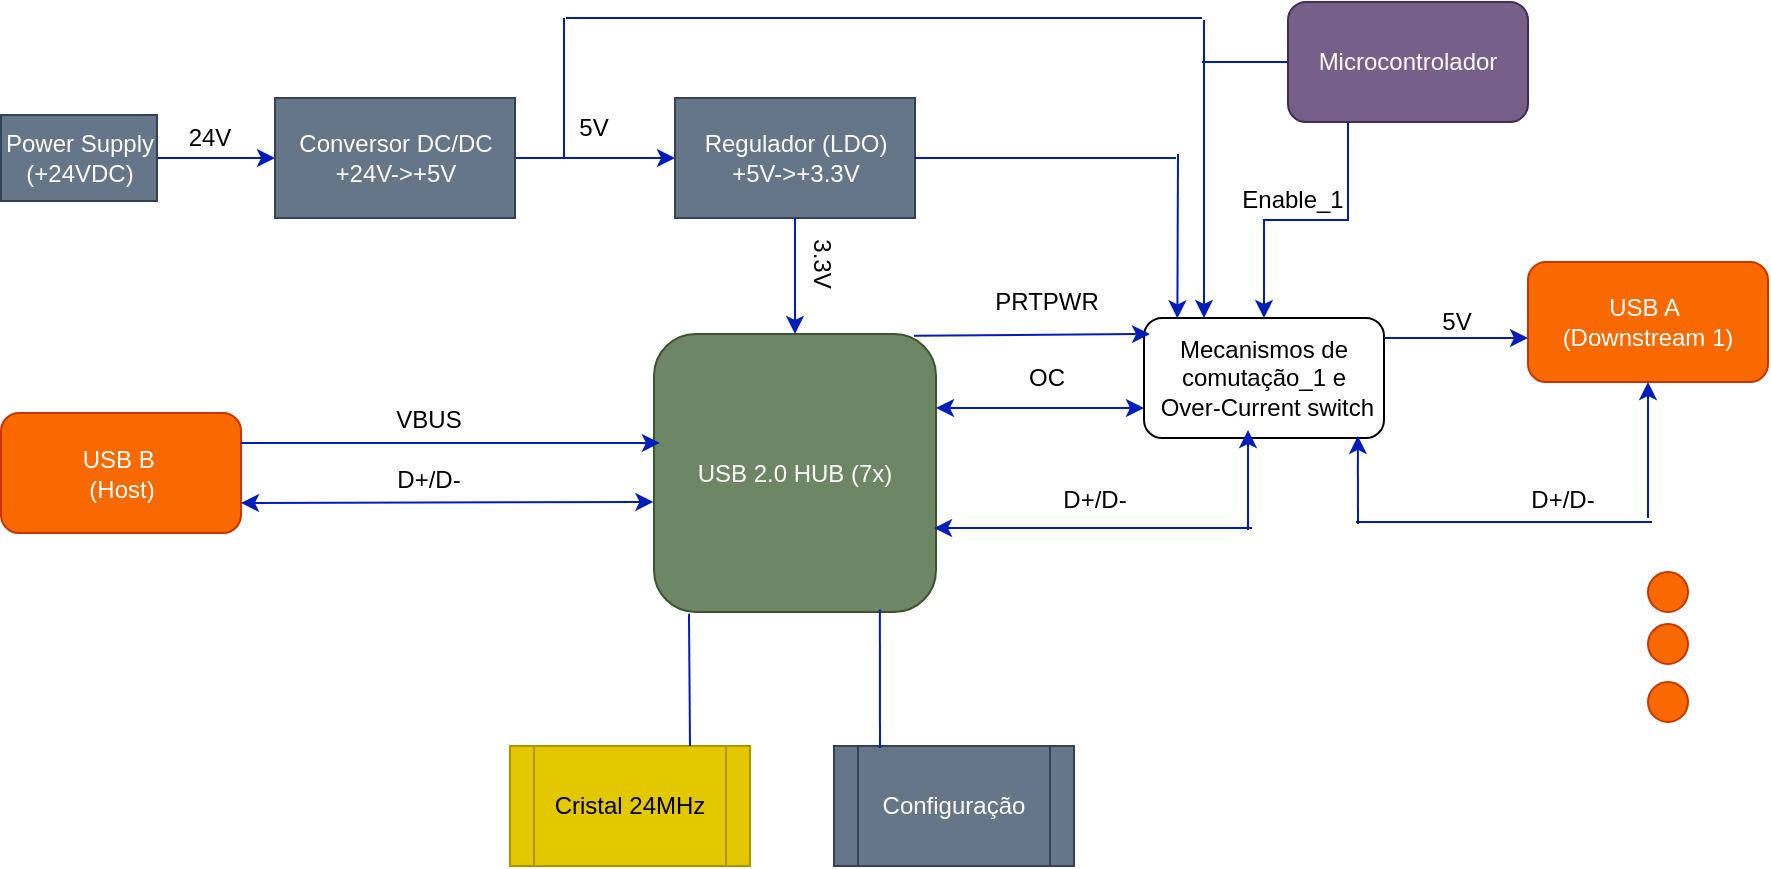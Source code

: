 <mxfile version="21.3.2" type="github">
  <diagram name="Página-1" id="ZTQCTa8oVHvdBEJfnDKB">
    <mxGraphModel dx="934" dy="906" grid="0" gridSize="10" guides="1" tooltips="1" connect="1" arrows="1" fold="1" page="0" pageScale="1" pageWidth="827" pageHeight="1169" background="#ffffff" math="0" shadow="0">
      <root>
        <mxCell id="0" />
        <mxCell id="1" parent="0" />
        <mxCell id="vJJrtMUxVcobKQH2LcpP-1" value="USB 2.0 HUB (7x)" style="rounded=1;whiteSpace=wrap;html=1;fillColor=#6d8764;strokeColor=#3A5431;fontColor=#ffffff;" parent="1" vertex="1">
          <mxGeometry x="329" y="163" width="141" height="139" as="geometry" />
        </mxCell>
        <mxCell id="vJJrtMUxVcobKQH2LcpP-11" value="" style="edgeStyle=orthogonalEdgeStyle;rounded=0;orthogonalLoop=1;jettySize=auto;html=1;fillColor=#0050ef;strokeColor=#001DBC;" parent="1" source="vJJrtMUxVcobKQH2LcpP-4" target="vJJrtMUxVcobKQH2LcpP-10" edge="1">
          <mxGeometry relative="1" as="geometry" />
        </mxCell>
        <mxCell id="vJJrtMUxVcobKQH2LcpP-4" value="Power Supply (+24VDC)" style="rounded=0;whiteSpace=wrap;html=1;fillColor=#647687;fontColor=#ffffff;strokeColor=#314354;" parent="1" vertex="1">
          <mxGeometry x="2.5" y="53.5" width="78" height="43" as="geometry" />
        </mxCell>
        <mxCell id="vJJrtMUxVcobKQH2LcpP-13" value="" style="edgeStyle=orthogonalEdgeStyle;rounded=0;orthogonalLoop=1;jettySize=auto;html=1;fillColor=#0050ef;strokeColor=#001DBC;" parent="1" source="vJJrtMUxVcobKQH2LcpP-10" target="vJJrtMUxVcobKQH2LcpP-12" edge="1">
          <mxGeometry relative="1" as="geometry" />
        </mxCell>
        <mxCell id="vJJrtMUxVcobKQH2LcpP-10" value="Conversor DC/DC&lt;br&gt;+24V-&amp;gt;+5V" style="whiteSpace=wrap;html=1;fillColor=#647687;strokeColor=#314354;fontColor=#ffffff;rounded=0;" parent="1" vertex="1">
          <mxGeometry x="139.5" y="45" width="120" height="60" as="geometry" />
        </mxCell>
        <mxCell id="vJJrtMUxVcobKQH2LcpP-12" value="Regulador (LDO) &lt;br&gt;+5V-&amp;gt;+3.3V" style="whiteSpace=wrap;html=1;fillColor=#647687;strokeColor=#314354;fontColor=#ffffff;rounded=0;" parent="1" vertex="1">
          <mxGeometry x="339.5" y="45" width="120" height="60" as="geometry" />
        </mxCell>
        <mxCell id="vJJrtMUxVcobKQH2LcpP-14" value="Cristal 24MHz" style="shape=process;whiteSpace=wrap;html=1;backgroundOutline=1;fillColor=#e3c800;fontColor=#000000;strokeColor=#B09500;" parent="1" vertex="1">
          <mxGeometry x="257" y="369" width="120" height="60" as="geometry" />
        </mxCell>
        <mxCell id="vJJrtMUxVcobKQH2LcpP-15" value="" style="endArrow=none;html=1;rounded=0;exitX=0.75;exitY=0;exitDx=0;exitDy=0;fillColor=#0050ef;strokeColor=#001DBC;entryX=0.124;entryY=1.006;entryDx=0;entryDy=0;entryPerimeter=0;" parent="1" source="vJJrtMUxVcobKQH2LcpP-14" target="vJJrtMUxVcobKQH2LcpP-1" edge="1">
          <mxGeometry width="50" height="50" relative="1" as="geometry">
            <mxPoint x="245.5" y="286" as="sourcePoint" />
            <mxPoint x="351" y="307" as="targetPoint" />
          </mxGeometry>
        </mxCell>
        <mxCell id="vJJrtMUxVcobKQH2LcpP-16" value="" style="endArrow=classic;html=1;rounded=0;exitX=0.5;exitY=1;exitDx=0;exitDy=0;fillColor=#0050ef;strokeColor=#001DBC;" parent="1" source="vJJrtMUxVcobKQH2LcpP-12" target="vJJrtMUxVcobKQH2LcpP-1" edge="1">
          <mxGeometry width="50" height="50" relative="1" as="geometry">
            <mxPoint x="292" y="286" as="sourcePoint" />
            <mxPoint x="342" y="236" as="targetPoint" />
          </mxGeometry>
        </mxCell>
        <mxCell id="vJJrtMUxVcobKQH2LcpP-17" value="&lt;font color=&quot;#ffffff&quot;&gt;USB B&amp;nbsp;&lt;br&gt;(Host)&lt;br&gt;&lt;/font&gt;" style="rounded=1;whiteSpace=wrap;html=1;fillColor=#fa6800;fontColor=#000000;strokeColor=#C73500;" parent="1" vertex="1">
          <mxGeometry x="2.5" y="202.5" width="120" height="60" as="geometry" />
        </mxCell>
        <mxCell id="vJJrtMUxVcobKQH2LcpP-18" value="24V" style="text;html=1;align=center;verticalAlign=middle;whiteSpace=wrap;rounded=0;fillColor=none;labelBackgroundColor=none;fontColor=#000000;" parent="1" vertex="1">
          <mxGeometry x="77" y="50" width="60" height="30" as="geometry" />
        </mxCell>
        <mxCell id="vJJrtMUxVcobKQH2LcpP-19" value="5V" style="text;html=1;align=center;verticalAlign=middle;whiteSpace=wrap;rounded=0;fillColor=none;labelBackgroundColor=none;fontColor=#000000;" parent="1" vertex="1">
          <mxGeometry x="269" y="45" width="60" height="30" as="geometry" />
        </mxCell>
        <mxCell id="vJJrtMUxVcobKQH2LcpP-20" value="3.3V" style="text;html=1;align=center;verticalAlign=middle;whiteSpace=wrap;rounded=0;fillColor=none;labelBackgroundColor=none;fontColor=#000000;rotation=90;" parent="1" vertex="1">
          <mxGeometry x="383" y="113" width="60" height="30" as="geometry" />
        </mxCell>
        <mxCell id="vJJrtMUxVcobKQH2LcpP-21" value="" style="endArrow=classic;html=1;rounded=0;exitX=1;exitY=0.25;exitDx=0;exitDy=0;fillColor=#0050ef;strokeColor=#001DBC;entryX=0.021;entryY=0.392;entryDx=0;entryDy=0;entryPerimeter=0;" parent="1" source="vJJrtMUxVcobKQH2LcpP-17" target="vJJrtMUxVcobKQH2LcpP-1" edge="1">
          <mxGeometry width="50" height="50" relative="1" as="geometry">
            <mxPoint x="326" y="238" as="sourcePoint" />
            <mxPoint x="329" y="215" as="targetPoint" />
          </mxGeometry>
        </mxCell>
        <mxCell id="vJJrtMUxVcobKQH2LcpP-23" value="" style="endArrow=classic;startArrow=classic;html=1;rounded=0;exitX=1;exitY=0.75;exitDx=0;exitDy=0;entryX=-0.002;entryY=0.604;entryDx=0;entryDy=0;entryPerimeter=0;fillColor=#0050ef;strokeColor=#001DBC;" parent="1" source="vJJrtMUxVcobKQH2LcpP-17" target="vJJrtMUxVcobKQH2LcpP-1" edge="1">
          <mxGeometry width="50" height="50" relative="1" as="geometry">
            <mxPoint x="326" y="238" as="sourcePoint" />
            <mxPoint x="376" y="188" as="targetPoint" />
          </mxGeometry>
        </mxCell>
        <mxCell id="vJJrtMUxVcobKQH2LcpP-26" value="&lt;font color=&quot;#000000&quot;&gt;VBUS&lt;/font&gt;" style="text;html=1;align=center;verticalAlign=middle;resizable=0;points=[];autosize=1;strokeColor=none;fillColor=none;" parent="1" vertex="1">
          <mxGeometry x="190" y="193" width="51" height="26" as="geometry" />
        </mxCell>
        <mxCell id="vJJrtMUxVcobKQH2LcpP-27" value="&lt;font color=&quot;#000000&quot;&gt;D+/D-&lt;/font&gt;" style="text;html=1;align=center;verticalAlign=middle;resizable=0;points=[];autosize=1;strokeColor=none;fillColor=none;" parent="1" vertex="1">
          <mxGeometry x="191" y="223" width="50" height="26" as="geometry" />
        </mxCell>
        <mxCell id="vJJrtMUxVcobKQH2LcpP-28" value="Mecanismos de comutação_1 e&lt;br&gt;&amp;nbsp;Over-Current switch" style="rounded=1;whiteSpace=wrap;html=1;" parent="1" vertex="1">
          <mxGeometry x="574" y="155" width="120" height="60" as="geometry" />
        </mxCell>
        <mxCell id="vJJrtMUxVcobKQH2LcpP-30" value="" style="endArrow=none;html=1;rounded=0;exitX=0.25;exitY=1;exitDx=0;exitDy=0;fillColor=#0050ef;strokeColor=#001DBC;" parent="1" source="vJJrtMUxVcobKQH2LcpP-19" edge="1">
          <mxGeometry width="50" height="50" relative="1" as="geometry">
            <mxPoint x="390" y="195" as="sourcePoint" />
            <mxPoint x="284" y="5" as="targetPoint" />
          </mxGeometry>
        </mxCell>
        <mxCell id="vJJrtMUxVcobKQH2LcpP-31" value="" style="endArrow=none;html=1;rounded=0;fillColor=#0050ef;strokeColor=#001DBC;" parent="1" edge="1">
          <mxGeometry width="50" height="50" relative="1" as="geometry">
            <mxPoint x="285" y="5" as="sourcePoint" />
            <mxPoint x="603" y="5" as="targetPoint" />
          </mxGeometry>
        </mxCell>
        <mxCell id="vJJrtMUxVcobKQH2LcpP-32" value="" style="endArrow=classic;html=1;rounded=0;entryX=0.25;entryY=0;entryDx=0;entryDy=0;fillColor=#0050ef;strokeColor=#001DBC;" parent="1" target="vJJrtMUxVcobKQH2LcpP-28" edge="1">
          <mxGeometry width="50" height="50" relative="1" as="geometry">
            <mxPoint x="604" y="6" as="sourcePoint" />
            <mxPoint x="440" y="145" as="targetPoint" />
          </mxGeometry>
        </mxCell>
        <mxCell id="vJJrtMUxVcobKQH2LcpP-33" value="" style="endArrow=classic;html=1;rounded=0;entryX=0.139;entryY=0.003;entryDx=0;entryDy=0;entryPerimeter=0;fillColor=#0050ef;strokeColor=#001DBC;" parent="1" target="vJJrtMUxVcobKQH2LcpP-28" edge="1">
          <mxGeometry width="50" height="50" relative="1" as="geometry">
            <mxPoint x="591" y="73" as="sourcePoint" />
            <mxPoint x="440" y="145" as="targetPoint" />
          </mxGeometry>
        </mxCell>
        <mxCell id="vJJrtMUxVcobKQH2LcpP-34" value="" style="endArrow=none;html=1;rounded=0;fillColor=#0050ef;strokeColor=#001DBC;exitX=1;exitY=0.5;exitDx=0;exitDy=0;" parent="1" source="vJJrtMUxVcobKQH2LcpP-12" edge="1">
          <mxGeometry width="50" height="50" relative="1" as="geometry">
            <mxPoint x="295" y="15" as="sourcePoint" />
            <mxPoint x="590" y="75" as="targetPoint" />
          </mxGeometry>
        </mxCell>
        <mxCell id="vJJrtMUxVcobKQH2LcpP-35" value="" style="endArrow=classic;html=1;rounded=0;exitX=0.922;exitY=0.006;exitDx=0;exitDy=0;fillColor=#0050ef;strokeColor=#001DBC;exitPerimeter=0;" parent="1" source="vJJrtMUxVcobKQH2LcpP-1" edge="1">
          <mxGeometry width="50" height="50" relative="1" as="geometry">
            <mxPoint x="390" y="195" as="sourcePoint" />
            <mxPoint x="577" y="163" as="targetPoint" />
          </mxGeometry>
        </mxCell>
        <mxCell id="vJJrtMUxVcobKQH2LcpP-37" value="" style="endArrow=classic;startArrow=classic;html=1;rounded=0;entryX=0;entryY=0.75;entryDx=0;entryDy=0;fillColor=#0050ef;strokeColor=#001DBC;" parent="1" target="vJJrtMUxVcobKQH2LcpP-28" edge="1">
          <mxGeometry width="50" height="50" relative="1" as="geometry">
            <mxPoint x="470" y="200" as="sourcePoint" />
            <mxPoint x="440" y="145" as="targetPoint" />
          </mxGeometry>
        </mxCell>
        <mxCell id="vJJrtMUxVcobKQH2LcpP-39" value="" style="endArrow=classic;html=1;rounded=0;fillColor=#0050ef;strokeColor=#001DBC;entryX=0.993;entryY=0.698;entryDx=0;entryDy=0;entryPerimeter=0;" parent="1" target="vJJrtMUxVcobKQH2LcpP-1" edge="1">
          <mxGeometry width="50" height="50" relative="1" as="geometry">
            <mxPoint x="628" y="260" as="sourcePoint" />
            <mxPoint x="587" y="173" as="targetPoint" />
          </mxGeometry>
        </mxCell>
        <mxCell id="vJJrtMUxVcobKQH2LcpP-40" value="" style="endArrow=classic;html=1;rounded=0;fillColor=#0050ef;strokeColor=#001DBC;" parent="1" edge="1">
          <mxGeometry width="50" height="50" relative="1" as="geometry">
            <mxPoint x="626" y="261" as="sourcePoint" />
            <mxPoint x="626" y="211" as="targetPoint" />
          </mxGeometry>
        </mxCell>
        <mxCell id="vJJrtMUxVcobKQH2LcpP-42" value="&lt;font color=&quot;#000000&quot;&gt;D+/D-&lt;/font&gt;" style="text;html=1;align=center;verticalAlign=middle;resizable=0;points=[];autosize=1;strokeColor=none;fillColor=none;" parent="1" vertex="1">
          <mxGeometry x="524" y="233" width="50" height="26" as="geometry" />
        </mxCell>
        <mxCell id="vJJrtMUxVcobKQH2LcpP-44" value="&lt;font color=&quot;#000000&quot;&gt;OC&lt;/font&gt;" style="text;html=1;align=center;verticalAlign=middle;resizable=0;points=[];autosize=1;strokeColor=none;fillColor=none;" parent="1" vertex="1">
          <mxGeometry x="507" y="172" width="36" height="26" as="geometry" />
        </mxCell>
        <mxCell id="vJJrtMUxVcobKQH2LcpP-45" value="&lt;font color=&quot;#000000&quot;&gt;PRTPWR&lt;/font&gt;" style="text;html=1;align=center;verticalAlign=middle;resizable=0;points=[];autosize=1;strokeColor=none;fillColor=none;" parent="1" vertex="1">
          <mxGeometry x="490" y="134" width="70" height="26" as="geometry" />
        </mxCell>
        <mxCell id="vJJrtMUxVcobKQH2LcpP-50" style="edgeStyle=orthogonalEdgeStyle;rounded=0;orthogonalLoop=1;jettySize=auto;html=1;exitX=0.25;exitY=1;exitDx=0;exitDy=0;entryX=0.5;entryY=0;entryDx=0;entryDy=0;fillColor=#0050ef;strokeColor=#001DBC;" parent="1" source="vJJrtMUxVcobKQH2LcpP-48" target="vJJrtMUxVcobKQH2LcpP-28" edge="1">
          <mxGeometry relative="1" as="geometry" />
        </mxCell>
        <mxCell id="vJJrtMUxVcobKQH2LcpP-48" value="Microcontrolador" style="rounded=1;whiteSpace=wrap;html=1;fillColor=#76608a;fontColor=#ffffff;strokeColor=#432D57;" parent="1" vertex="1">
          <mxGeometry x="646" y="-3" width="120" height="60" as="geometry" />
        </mxCell>
        <mxCell id="vJJrtMUxVcobKQH2LcpP-49" value="" style="endArrow=none;html=1;rounded=0;fillColor=#0050ef;strokeColor=#001DBC;entryX=0;entryY=0.5;entryDx=0;entryDy=0;" parent="1" target="vJJrtMUxVcobKQH2LcpP-48" edge="1">
          <mxGeometry width="50" height="50" relative="1" as="geometry">
            <mxPoint x="603" y="27" as="sourcePoint" />
            <mxPoint x="613" y="15" as="targetPoint" />
          </mxGeometry>
        </mxCell>
        <mxCell id="vJJrtMUxVcobKQH2LcpP-51" value="&lt;font color=&quot;#000000&quot;&gt;Enable_1&lt;/font&gt;" style="text;html=1;align=center;verticalAlign=middle;resizable=0;points=[];autosize=1;strokeColor=none;fillColor=none;" parent="1" vertex="1">
          <mxGeometry x="613" y="83" width="69" height="26" as="geometry" />
        </mxCell>
        <mxCell id="vJJrtMUxVcobKQH2LcpP-52" value="&lt;font color=&quot;#ffffff&quot;&gt;USB A&amp;nbsp;&lt;br&gt;(Downstream 1)&lt;br&gt;&lt;/font&gt;" style="rounded=1;whiteSpace=wrap;html=1;fillColor=#fa6800;fontColor=#000000;strokeColor=#C73500;" parent="1" vertex="1">
          <mxGeometry x="766" y="127" width="120" height="60" as="geometry" />
        </mxCell>
        <mxCell id="vJJrtMUxVcobKQH2LcpP-53" value="" style="endArrow=classic;html=1;rounded=0;fillColor=#0050ef;strokeColor=#001DBC;entryX=0.5;entryY=1;entryDx=0;entryDy=0;" parent="1" target="vJJrtMUxVcobKQH2LcpP-52" edge="1">
          <mxGeometry width="50" height="50" relative="1" as="geometry">
            <mxPoint x="826" y="255" as="sourcePoint" />
            <mxPoint x="479" y="270" as="targetPoint" />
          </mxGeometry>
        </mxCell>
        <mxCell id="vJJrtMUxVcobKQH2LcpP-55" value="&lt;font color=&quot;#000000&quot;&gt;D+/D-&lt;/font&gt;" style="text;html=1;align=center;verticalAlign=middle;resizable=0;points=[];autosize=1;strokeColor=none;fillColor=none;" parent="1" vertex="1">
          <mxGeometry x="758" y="233" width="50" height="26" as="geometry" />
        </mxCell>
        <mxCell id="vJJrtMUxVcobKQH2LcpP-56" value="" style="endArrow=classic;html=1;rounded=0;fillColor=#0050ef;strokeColor=#001DBC;entryX=0.891;entryY=0.983;entryDx=0;entryDy=0;entryPerimeter=0;" parent="1" target="vJJrtMUxVcobKQH2LcpP-28" edge="1">
          <mxGeometry width="50" height="50" relative="1" as="geometry">
            <mxPoint x="681" y="258" as="sourcePoint" />
            <mxPoint x="680" y="219" as="targetPoint" />
          </mxGeometry>
        </mxCell>
        <mxCell id="vJJrtMUxVcobKQH2LcpP-57" value="" style="endArrow=none;html=1;rounded=0;fillColor=#0050ef;strokeColor=#001DBC;" parent="1" edge="1">
          <mxGeometry width="50" height="50" relative="1" as="geometry">
            <mxPoint x="680" y="257" as="sourcePoint" />
            <mxPoint x="828" y="257" as="targetPoint" />
          </mxGeometry>
        </mxCell>
        <mxCell id="vJJrtMUxVcobKQH2LcpP-58" value="" style="endArrow=classic;html=1;rounded=0;fillColor=#0050ef;strokeColor=#001DBC;" parent="1" edge="1">
          <mxGeometry width="50" height="50" relative="1" as="geometry">
            <mxPoint x="694" y="165" as="sourcePoint" />
            <mxPoint x="766" y="165" as="targetPoint" />
          </mxGeometry>
        </mxCell>
        <mxCell id="vJJrtMUxVcobKQH2LcpP-59" value="&lt;font color=&quot;#000000&quot;&gt;5V&lt;/font&gt;" style="text;html=1;align=center;verticalAlign=middle;resizable=0;points=[];autosize=1;strokeColor=none;fillColor=none;" parent="1" vertex="1">
          <mxGeometry x="713" y="144" width="33" height="26" as="geometry" />
        </mxCell>
        <mxCell id="3P84bIKMB8n4Hgv1hW9t-1" value="Configuração" style="shape=process;whiteSpace=wrap;html=1;backgroundOutline=1;fillColor=#647687;fontColor=#ffffff;strokeColor=#314354;" vertex="1" parent="1">
          <mxGeometry x="419" y="369" width="120" height="60" as="geometry" />
        </mxCell>
        <mxCell id="3P84bIKMB8n4Hgv1hW9t-2" value="" style="endArrow=none;html=1;rounded=0;entryX=0.801;entryY=0.991;entryDx=0;entryDy=0;fillColor=#0050ef;strokeColor=#001DBC;entryPerimeter=0;" edge="1" parent="1" target="vJJrtMUxVcobKQH2LcpP-1">
          <mxGeometry width="50" height="50" relative="1" as="geometry">
            <mxPoint x="442" y="370" as="sourcePoint" />
            <mxPoint x="479" y="302" as="targetPoint" />
          </mxGeometry>
        </mxCell>
        <mxCell id="3P84bIKMB8n4Hgv1hW9t-4" value="" style="ellipse;whiteSpace=wrap;html=1;aspect=fixed;fillColor=#fa6800;fontColor=#000000;strokeColor=#C73500;" vertex="1" parent="1">
          <mxGeometry x="826" y="282" width="20" height="20" as="geometry" />
        </mxCell>
        <mxCell id="3P84bIKMB8n4Hgv1hW9t-5" value="" style="ellipse;whiteSpace=wrap;html=1;aspect=fixed;fillColor=#fa6800;fontColor=#000000;strokeColor=#C73500;" vertex="1" parent="1">
          <mxGeometry x="826" y="308" width="20" height="20" as="geometry" />
        </mxCell>
        <mxCell id="3P84bIKMB8n4Hgv1hW9t-6" value="" style="ellipse;whiteSpace=wrap;html=1;aspect=fixed;fillColor=#fa6800;fontColor=#000000;strokeColor=#C73500;" vertex="1" parent="1">
          <mxGeometry x="826" y="337" width="20" height="20" as="geometry" />
        </mxCell>
      </root>
    </mxGraphModel>
  </diagram>
</mxfile>
